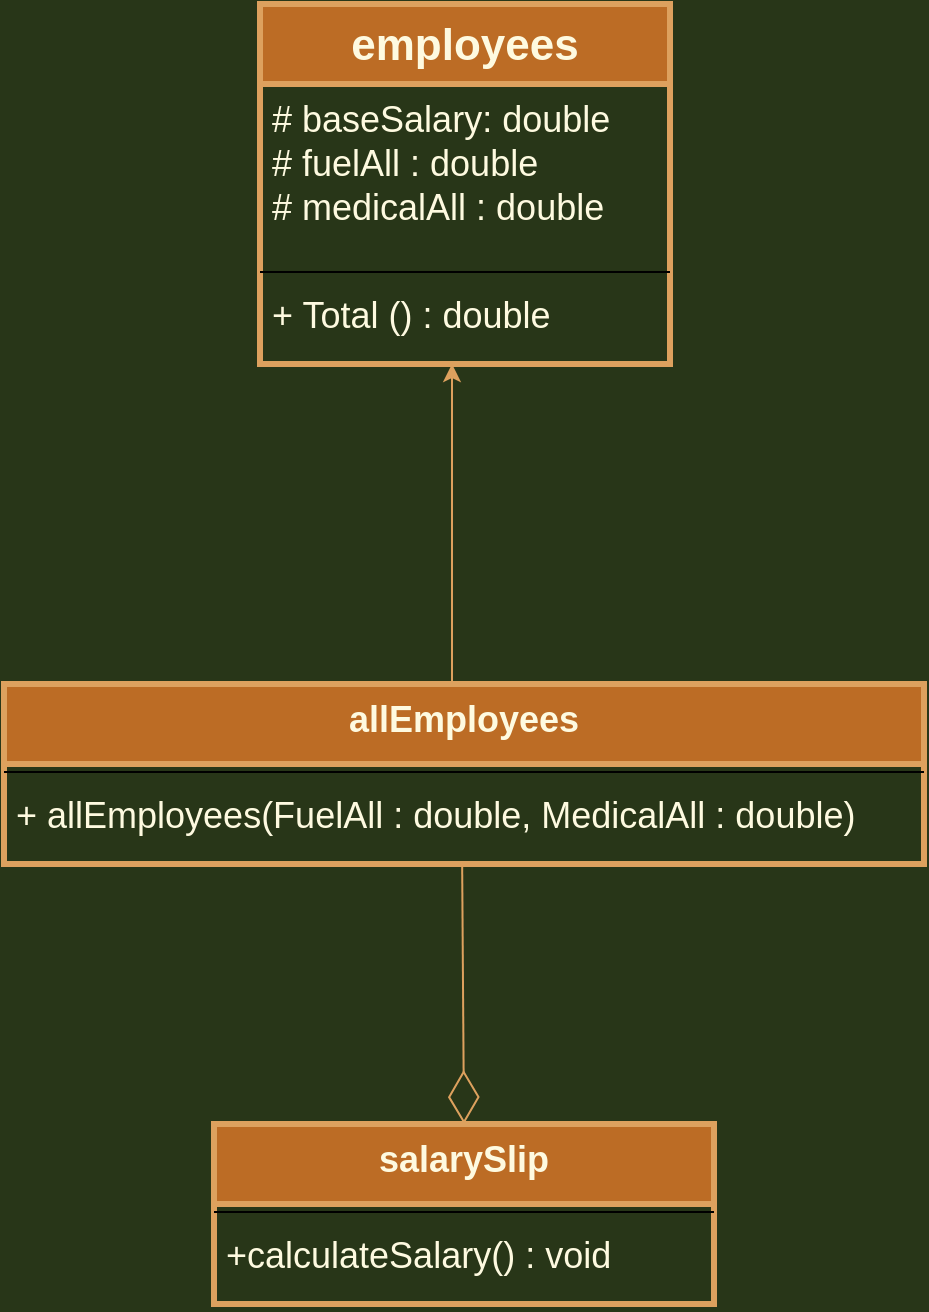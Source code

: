 <mxfile version="20.0.4" type="github">
  <diagram id="Q3VGde6Clt855L-URVkx" name="Page-1">
    <mxGraphModel dx="868" dy="425" grid="1" gridSize="10" guides="1" tooltips="1" connect="1" arrows="1" fold="1" page="1" pageScale="1" pageWidth="850" pageHeight="1100" background="#283618" math="0" shadow="0">
      <root>
        <mxCell id="0" />
        <mxCell id="1" parent="0" />
        <mxCell id="5jlzk-WR2jyZFN55qqgN-1" value="employees" style="swimlane;fontStyle=1;align=center;verticalAlign=top;childLayout=stackLayout;horizontal=1;startSize=40;horizontalStack=0;resizeParent=1;resizeParentMax=0;resizeLast=0;collapsible=1;marginBottom=0;rounded=0;sketch=0;fontColor=#FEFAE0;strokeColor=#DDA15E;fillColor=#BC6C25;fontSize=22;strokeWidth=3;" vertex="1" parent="1">
          <mxGeometry x="323" y="350" width="205" height="180" as="geometry" />
        </mxCell>
        <mxCell id="5jlzk-WR2jyZFN55qqgN-2" value="# baseSalary: double&#xa;# fuelAll : double&#xa;# medicalAll : double" style="text;strokeColor=none;fillColor=none;align=left;verticalAlign=top;spacingLeft=4;spacingRight=4;overflow=hidden;rotatable=0;points=[[0,0.5],[1,0.5]];portConstraint=eastwest;rounded=0;sketch=0;fontColor=#FEFAE0;fontSize=18;strokeWidth=9;" vertex="1" parent="5jlzk-WR2jyZFN55qqgN-1">
          <mxGeometry y="40" width="205" height="90" as="geometry" />
        </mxCell>
        <mxCell id="5jlzk-WR2jyZFN55qqgN-3" value="" style="line;strokeWidth=1;fillColor=none;align=left;verticalAlign=middle;spacingTop=-1;spacingLeft=3;spacingRight=3;rotatable=0;labelPosition=right;points=[];portConstraint=eastwest;rounded=0;sketch=0;fontColor=#FEFAE0;" vertex="1" parent="5jlzk-WR2jyZFN55qqgN-1">
          <mxGeometry y="130" width="205" height="8" as="geometry" />
        </mxCell>
        <mxCell id="5jlzk-WR2jyZFN55qqgN-4" value="+ Total () : double" style="text;strokeColor=none;fillColor=none;align=left;verticalAlign=top;spacingLeft=4;spacingRight=4;overflow=hidden;rotatable=0;points=[[0,0.5],[1,0.5]];portConstraint=eastwest;rounded=0;sketch=0;fontColor=#FEFAE0;fontSize=18;" vertex="1" parent="5jlzk-WR2jyZFN55qqgN-1">
          <mxGeometry y="138" width="205" height="42" as="geometry" />
        </mxCell>
        <mxCell id="5jlzk-WR2jyZFN55qqgN-6" value="allEmployees" style="swimlane;fontStyle=1;align=center;verticalAlign=top;childLayout=stackLayout;horizontal=1;startSize=40;horizontalStack=0;resizeParent=1;resizeParentMax=0;resizeLast=0;collapsible=1;marginBottom=0;rounded=0;sketch=0;fontSize=18;fontColor=#FEFAE0;strokeColor=#DDA15E;strokeWidth=3;fillColor=#BC6C25;" vertex="1" parent="1">
          <mxGeometry x="195" y="690" width="460" height="90" as="geometry" />
        </mxCell>
        <mxCell id="5jlzk-WR2jyZFN55qqgN-8" value="" style="line;strokeWidth=1;fillColor=none;align=left;verticalAlign=middle;spacingTop=-1;spacingLeft=3;spacingRight=3;rotatable=0;labelPosition=right;points=[];portConstraint=eastwest;rounded=0;sketch=0;fontSize=18;fontColor=#FEFAE0;" vertex="1" parent="5jlzk-WR2jyZFN55qqgN-6">
          <mxGeometry y="40" width="460" height="8" as="geometry" />
        </mxCell>
        <mxCell id="5jlzk-WR2jyZFN55qqgN-9" value="+ allEmployees(FuelAll : double, MedicalAll : double)" style="text;strokeColor=none;fillColor=none;align=left;verticalAlign=top;spacingLeft=4;spacingRight=4;overflow=hidden;rotatable=0;points=[[0,0.5],[1,0.5]];portConstraint=eastwest;rounded=0;sketch=0;fontSize=18;fontColor=#FEFAE0;" vertex="1" parent="5jlzk-WR2jyZFN55qqgN-6">
          <mxGeometry y="48" width="460" height="42" as="geometry" />
        </mxCell>
        <mxCell id="5jlzk-WR2jyZFN55qqgN-10" value="salarySlip" style="swimlane;fontStyle=1;align=center;verticalAlign=top;childLayout=stackLayout;horizontal=1;startSize=40;horizontalStack=0;resizeParent=1;resizeParentMax=0;resizeLast=0;collapsible=1;marginBottom=0;rounded=0;sketch=0;fontSize=18;fontColor=#FEFAE0;strokeColor=#DDA15E;strokeWidth=3;fillColor=#BC6C25;" vertex="1" parent="1">
          <mxGeometry x="300" y="910" width="250" height="90" as="geometry" />
        </mxCell>
        <mxCell id="5jlzk-WR2jyZFN55qqgN-12" value="" style="line;strokeWidth=1;fillColor=none;align=left;verticalAlign=middle;spacingTop=-1;spacingLeft=3;spacingRight=3;rotatable=0;labelPosition=right;points=[];portConstraint=eastwest;rounded=0;sketch=0;fontSize=18;fontColor=#FEFAE0;" vertex="1" parent="5jlzk-WR2jyZFN55qqgN-10">
          <mxGeometry y="40" width="250" height="8" as="geometry" />
        </mxCell>
        <mxCell id="5jlzk-WR2jyZFN55qqgN-13" value="+calculateSalary() : void" style="text;strokeColor=none;fillColor=none;align=left;verticalAlign=top;spacingLeft=4;spacingRight=4;overflow=hidden;rotatable=0;points=[[0,0.5],[1,0.5]];portConstraint=eastwest;rounded=0;sketch=0;fontSize=18;fontColor=#FEFAE0;" vertex="1" parent="5jlzk-WR2jyZFN55qqgN-10">
          <mxGeometry y="48" width="250" height="42" as="geometry" />
        </mxCell>
        <mxCell id="5jlzk-WR2jyZFN55qqgN-14" value="" style="endArrow=diamondThin;endFill=0;endSize=24;html=1;rounded=1;sketch=0;fontSize=18;fontColor=#FEFAE0;strokeColor=#DDA15E;fillColor=#BC6C25;curved=0;entryX=0.5;entryY=0;entryDx=0;entryDy=0;exitX=0.498;exitY=1.024;exitDx=0;exitDy=0;exitPerimeter=0;" edge="1" parent="1" source="5jlzk-WR2jyZFN55qqgN-9" target="5jlzk-WR2jyZFN55qqgN-10">
          <mxGeometry width="160" relative="1" as="geometry">
            <mxPoint x="425" y="790" as="sourcePoint" />
            <mxPoint x="440" y="900" as="targetPoint" />
          </mxGeometry>
        </mxCell>
        <mxCell id="5jlzk-WR2jyZFN55qqgN-15" value="" style="endArrow=classic;html=1;rounded=1;sketch=0;fontSize=18;fontColor=#FEFAE0;strokeColor=#DDA15E;fillColor=#BC6C25;curved=0;exitX=0.487;exitY=-0.011;exitDx=0;exitDy=0;exitPerimeter=0;" edge="1" parent="1" source="5jlzk-WR2jyZFN55qqgN-6">
          <mxGeometry width="50" height="50" relative="1" as="geometry">
            <mxPoint x="400" y="670" as="sourcePoint" />
            <mxPoint x="419" y="530" as="targetPoint" />
          </mxGeometry>
        </mxCell>
      </root>
    </mxGraphModel>
  </diagram>
</mxfile>
